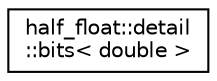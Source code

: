 digraph "Graphical Class Hierarchy"
{
  edge [fontname="Helvetica",fontsize="10",labelfontname="Helvetica",labelfontsize="10"];
  node [fontname="Helvetica",fontsize="10",shape=record];
  rankdir="LR";
  Node1 [label="half_float::detail\l::bits\< double \>",height=0.2,width=0.4,color="black", fillcolor="white", style="filled",URL="$structhalf__float_1_1detail_1_1bits_3_01double_01_4.html",tooltip="Unsigned integer of (at least) 64 bits width. "];
}
